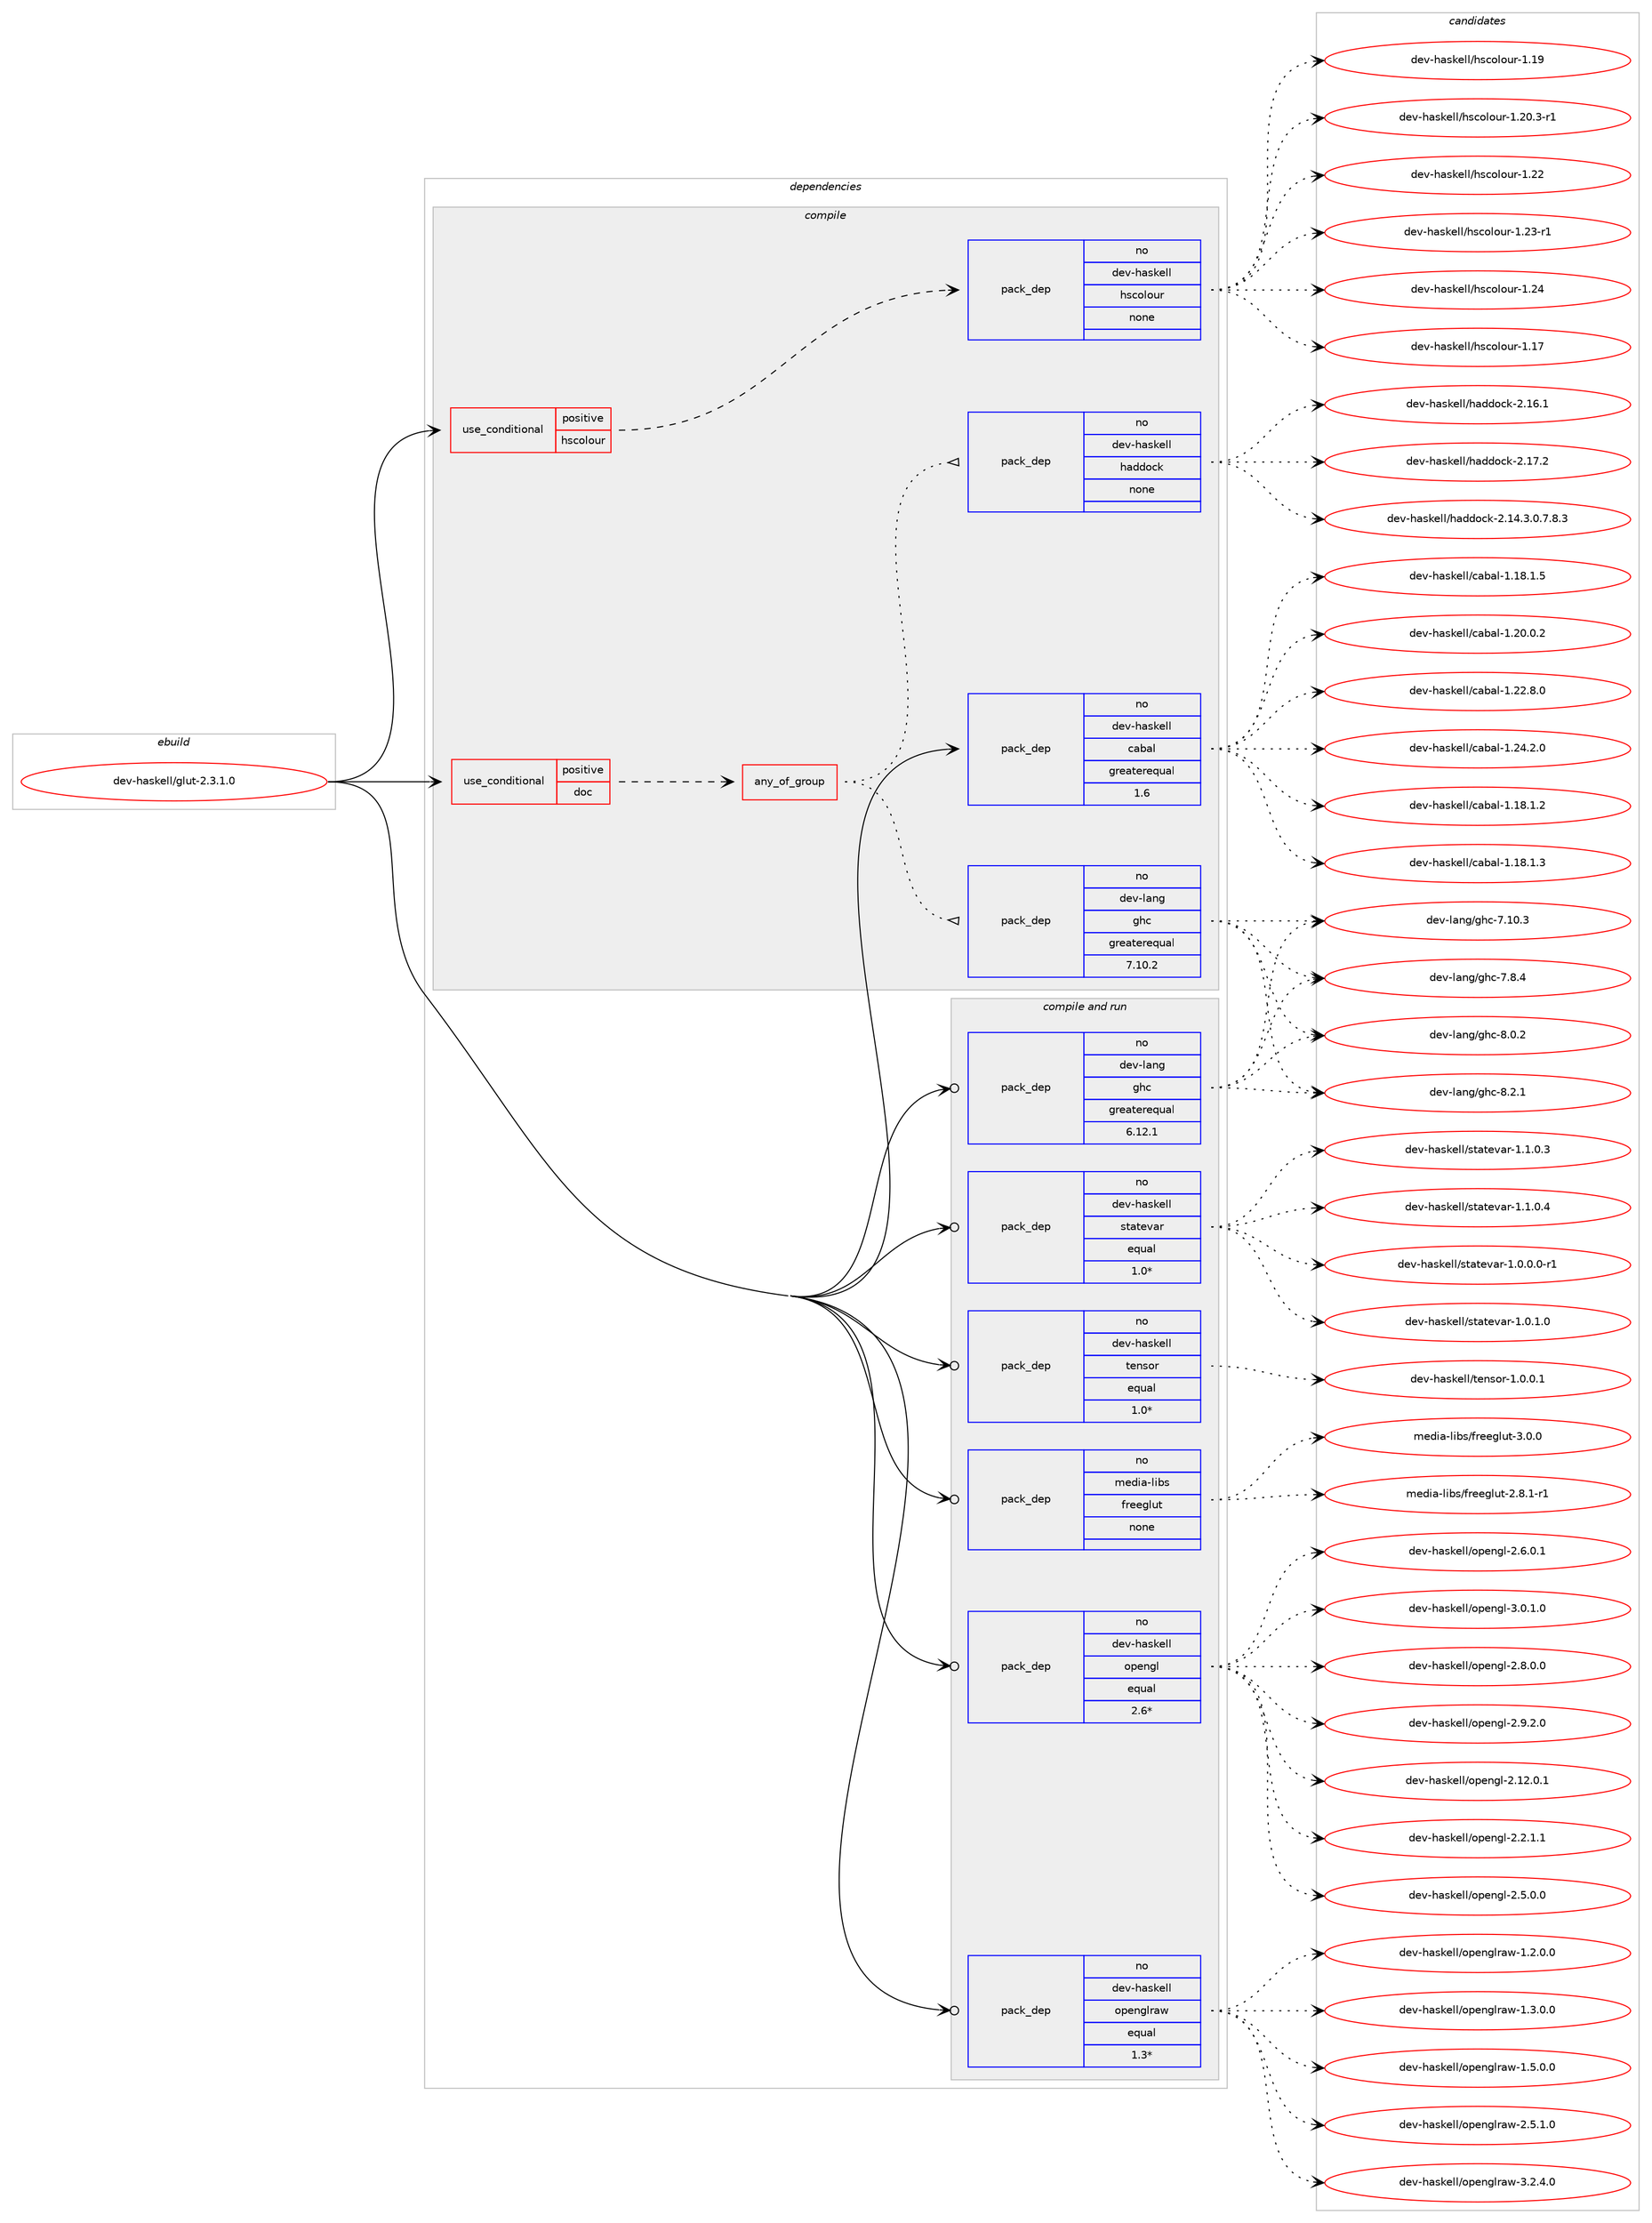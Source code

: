digraph prolog {

# *************
# Graph options
# *************

newrank=true;
concentrate=true;
compound=true;
graph [rankdir=LR,fontname=Helvetica,fontsize=10,ranksep=1.5];#, ranksep=2.5, nodesep=0.2];
edge  [arrowhead=vee];
node  [fontname=Helvetica,fontsize=10];

# **********
# The ebuild
# **********

subgraph cluster_leftcol {
color=gray;
rank=same;
label=<<i>ebuild</i>>;
id [label="dev-haskell/glut-2.3.1.0", color=red, width=4, href="../dev-haskell/glut-2.3.1.0.svg"];
}

# ****************
# The dependencies
# ****************

subgraph cluster_midcol {
color=gray;
label=<<i>dependencies</i>>;
subgraph cluster_compile {
fillcolor="#eeeeee";
style=filled;
label=<<i>compile</i>>;
subgraph cond19013 {
dependency81301 [label=<<TABLE BORDER="0" CELLBORDER="1" CELLSPACING="0" CELLPADDING="4"><TR><TD ROWSPAN="3" CELLPADDING="10">use_conditional</TD></TR><TR><TD>positive</TD></TR><TR><TD>doc</TD></TR></TABLE>>, shape=none, color=red];
subgraph any2055 {
dependency81302 [label=<<TABLE BORDER="0" CELLBORDER="1" CELLSPACING="0" CELLPADDING="4"><TR><TD CELLPADDING="10">any_of_group</TD></TR></TABLE>>, shape=none, color=red];subgraph pack60203 {
dependency81303 [label=<<TABLE BORDER="0" CELLBORDER="1" CELLSPACING="0" CELLPADDING="4" WIDTH="220"><TR><TD ROWSPAN="6" CELLPADDING="30">pack_dep</TD></TR><TR><TD WIDTH="110">no</TD></TR><TR><TD>dev-haskell</TD></TR><TR><TD>haddock</TD></TR><TR><TD>none</TD></TR><TR><TD></TD></TR></TABLE>>, shape=none, color=blue];
}
dependency81302:e -> dependency81303:w [weight=20,style="dotted",arrowhead="oinv"];
subgraph pack60204 {
dependency81304 [label=<<TABLE BORDER="0" CELLBORDER="1" CELLSPACING="0" CELLPADDING="4" WIDTH="220"><TR><TD ROWSPAN="6" CELLPADDING="30">pack_dep</TD></TR><TR><TD WIDTH="110">no</TD></TR><TR><TD>dev-lang</TD></TR><TR><TD>ghc</TD></TR><TR><TD>greaterequal</TD></TR><TR><TD>7.10.2</TD></TR></TABLE>>, shape=none, color=blue];
}
dependency81302:e -> dependency81304:w [weight=20,style="dotted",arrowhead="oinv"];
}
dependency81301:e -> dependency81302:w [weight=20,style="dashed",arrowhead="vee"];
}
id:e -> dependency81301:w [weight=20,style="solid",arrowhead="vee"];
subgraph cond19014 {
dependency81305 [label=<<TABLE BORDER="0" CELLBORDER="1" CELLSPACING="0" CELLPADDING="4"><TR><TD ROWSPAN="3" CELLPADDING="10">use_conditional</TD></TR><TR><TD>positive</TD></TR><TR><TD>hscolour</TD></TR></TABLE>>, shape=none, color=red];
subgraph pack60205 {
dependency81306 [label=<<TABLE BORDER="0" CELLBORDER="1" CELLSPACING="0" CELLPADDING="4" WIDTH="220"><TR><TD ROWSPAN="6" CELLPADDING="30">pack_dep</TD></TR><TR><TD WIDTH="110">no</TD></TR><TR><TD>dev-haskell</TD></TR><TR><TD>hscolour</TD></TR><TR><TD>none</TD></TR><TR><TD></TD></TR></TABLE>>, shape=none, color=blue];
}
dependency81305:e -> dependency81306:w [weight=20,style="dashed",arrowhead="vee"];
}
id:e -> dependency81305:w [weight=20,style="solid",arrowhead="vee"];
subgraph pack60206 {
dependency81307 [label=<<TABLE BORDER="0" CELLBORDER="1" CELLSPACING="0" CELLPADDING="4" WIDTH="220"><TR><TD ROWSPAN="6" CELLPADDING="30">pack_dep</TD></TR><TR><TD WIDTH="110">no</TD></TR><TR><TD>dev-haskell</TD></TR><TR><TD>cabal</TD></TR><TR><TD>greaterequal</TD></TR><TR><TD>1.6</TD></TR></TABLE>>, shape=none, color=blue];
}
id:e -> dependency81307:w [weight=20,style="solid",arrowhead="vee"];
}
subgraph cluster_compileandrun {
fillcolor="#eeeeee";
style=filled;
label=<<i>compile and run</i>>;
subgraph pack60207 {
dependency81308 [label=<<TABLE BORDER="0" CELLBORDER="1" CELLSPACING="0" CELLPADDING="4" WIDTH="220"><TR><TD ROWSPAN="6" CELLPADDING="30">pack_dep</TD></TR><TR><TD WIDTH="110">no</TD></TR><TR><TD>dev-haskell</TD></TR><TR><TD>opengl</TD></TR><TR><TD>equal</TD></TR><TR><TD>2.6*</TD></TR></TABLE>>, shape=none, color=blue];
}
id:e -> dependency81308:w [weight=20,style="solid",arrowhead="odotvee"];
subgraph pack60208 {
dependency81309 [label=<<TABLE BORDER="0" CELLBORDER="1" CELLSPACING="0" CELLPADDING="4" WIDTH="220"><TR><TD ROWSPAN="6" CELLPADDING="30">pack_dep</TD></TR><TR><TD WIDTH="110">no</TD></TR><TR><TD>dev-haskell</TD></TR><TR><TD>openglraw</TD></TR><TR><TD>equal</TD></TR><TR><TD>1.3*</TD></TR></TABLE>>, shape=none, color=blue];
}
id:e -> dependency81309:w [weight=20,style="solid",arrowhead="odotvee"];
subgraph pack60209 {
dependency81310 [label=<<TABLE BORDER="0" CELLBORDER="1" CELLSPACING="0" CELLPADDING="4" WIDTH="220"><TR><TD ROWSPAN="6" CELLPADDING="30">pack_dep</TD></TR><TR><TD WIDTH="110">no</TD></TR><TR><TD>dev-haskell</TD></TR><TR><TD>statevar</TD></TR><TR><TD>equal</TD></TR><TR><TD>1.0*</TD></TR></TABLE>>, shape=none, color=blue];
}
id:e -> dependency81310:w [weight=20,style="solid",arrowhead="odotvee"];
subgraph pack60210 {
dependency81311 [label=<<TABLE BORDER="0" CELLBORDER="1" CELLSPACING="0" CELLPADDING="4" WIDTH="220"><TR><TD ROWSPAN="6" CELLPADDING="30">pack_dep</TD></TR><TR><TD WIDTH="110">no</TD></TR><TR><TD>dev-haskell</TD></TR><TR><TD>tensor</TD></TR><TR><TD>equal</TD></TR><TR><TD>1.0*</TD></TR></TABLE>>, shape=none, color=blue];
}
id:e -> dependency81311:w [weight=20,style="solid",arrowhead="odotvee"];
subgraph pack60211 {
dependency81312 [label=<<TABLE BORDER="0" CELLBORDER="1" CELLSPACING="0" CELLPADDING="4" WIDTH="220"><TR><TD ROWSPAN="6" CELLPADDING="30">pack_dep</TD></TR><TR><TD WIDTH="110">no</TD></TR><TR><TD>dev-lang</TD></TR><TR><TD>ghc</TD></TR><TR><TD>greaterequal</TD></TR><TR><TD>6.12.1</TD></TR></TABLE>>, shape=none, color=blue];
}
id:e -> dependency81312:w [weight=20,style="solid",arrowhead="odotvee"];
subgraph pack60212 {
dependency81313 [label=<<TABLE BORDER="0" CELLBORDER="1" CELLSPACING="0" CELLPADDING="4" WIDTH="220"><TR><TD ROWSPAN="6" CELLPADDING="30">pack_dep</TD></TR><TR><TD WIDTH="110">no</TD></TR><TR><TD>media-libs</TD></TR><TR><TD>freeglut</TD></TR><TR><TD>none</TD></TR><TR><TD></TD></TR></TABLE>>, shape=none, color=blue];
}
id:e -> dependency81313:w [weight=20,style="solid",arrowhead="odotvee"];
}
subgraph cluster_run {
fillcolor="#eeeeee";
style=filled;
label=<<i>run</i>>;
}
}

# **************
# The candidates
# **************

subgraph cluster_choices {
rank=same;
color=gray;
label=<<i>candidates</i>>;

subgraph choice60203 {
color=black;
nodesep=1;
choice1001011184510497115107101108108471049710010011199107455046495246514648465546564651 [label="dev-haskell/haddock-2.14.3.0.7.8.3", color=red, width=4,href="../dev-haskell/haddock-2.14.3.0.7.8.3.svg"];
choice100101118451049711510710110810847104971001001119910745504649544649 [label="dev-haskell/haddock-2.16.1", color=red, width=4,href="../dev-haskell/haddock-2.16.1.svg"];
choice100101118451049711510710110810847104971001001119910745504649554650 [label="dev-haskell/haddock-2.17.2", color=red, width=4,href="../dev-haskell/haddock-2.17.2.svg"];
dependency81303:e -> choice1001011184510497115107101108108471049710010011199107455046495246514648465546564651:w [style=dotted,weight="100"];
dependency81303:e -> choice100101118451049711510710110810847104971001001119910745504649544649:w [style=dotted,weight="100"];
dependency81303:e -> choice100101118451049711510710110810847104971001001119910745504649554650:w [style=dotted,weight="100"];
}
subgraph choice60204 {
color=black;
nodesep=1;
choice1001011184510897110103471031049945554649484651 [label="dev-lang/ghc-7.10.3", color=red, width=4,href="../dev-lang/ghc-7.10.3.svg"];
choice10010111845108971101034710310499455546564652 [label="dev-lang/ghc-7.8.4", color=red, width=4,href="../dev-lang/ghc-7.8.4.svg"];
choice10010111845108971101034710310499455646484650 [label="dev-lang/ghc-8.0.2", color=red, width=4,href="../dev-lang/ghc-8.0.2.svg"];
choice10010111845108971101034710310499455646504649 [label="dev-lang/ghc-8.2.1", color=red, width=4,href="../dev-lang/ghc-8.2.1.svg"];
dependency81304:e -> choice1001011184510897110103471031049945554649484651:w [style=dotted,weight="100"];
dependency81304:e -> choice10010111845108971101034710310499455546564652:w [style=dotted,weight="100"];
dependency81304:e -> choice10010111845108971101034710310499455646484650:w [style=dotted,weight="100"];
dependency81304:e -> choice10010111845108971101034710310499455646504649:w [style=dotted,weight="100"];
}
subgraph choice60205 {
color=black;
nodesep=1;
choice100101118451049711510710110810847104115991111081111171144549464955 [label="dev-haskell/hscolour-1.17", color=red, width=4,href="../dev-haskell/hscolour-1.17.svg"];
choice100101118451049711510710110810847104115991111081111171144549464957 [label="dev-haskell/hscolour-1.19", color=red, width=4,href="../dev-haskell/hscolour-1.19.svg"];
choice10010111845104971151071011081084710411599111108111117114454946504846514511449 [label="dev-haskell/hscolour-1.20.3-r1", color=red, width=4,href="../dev-haskell/hscolour-1.20.3-r1.svg"];
choice100101118451049711510710110810847104115991111081111171144549465050 [label="dev-haskell/hscolour-1.22", color=red, width=4,href="../dev-haskell/hscolour-1.22.svg"];
choice1001011184510497115107101108108471041159911110811111711445494650514511449 [label="dev-haskell/hscolour-1.23-r1", color=red, width=4,href="../dev-haskell/hscolour-1.23-r1.svg"];
choice100101118451049711510710110810847104115991111081111171144549465052 [label="dev-haskell/hscolour-1.24", color=red, width=4,href="../dev-haskell/hscolour-1.24.svg"];
dependency81306:e -> choice100101118451049711510710110810847104115991111081111171144549464955:w [style=dotted,weight="100"];
dependency81306:e -> choice100101118451049711510710110810847104115991111081111171144549464957:w [style=dotted,weight="100"];
dependency81306:e -> choice10010111845104971151071011081084710411599111108111117114454946504846514511449:w [style=dotted,weight="100"];
dependency81306:e -> choice100101118451049711510710110810847104115991111081111171144549465050:w [style=dotted,weight="100"];
dependency81306:e -> choice1001011184510497115107101108108471041159911110811111711445494650514511449:w [style=dotted,weight="100"];
dependency81306:e -> choice100101118451049711510710110810847104115991111081111171144549465052:w [style=dotted,weight="100"];
}
subgraph choice60206 {
color=black;
nodesep=1;
choice10010111845104971151071011081084799979897108454946495646494650 [label="dev-haskell/cabal-1.18.1.2", color=red, width=4,href="../dev-haskell/cabal-1.18.1.2.svg"];
choice10010111845104971151071011081084799979897108454946495646494651 [label="dev-haskell/cabal-1.18.1.3", color=red, width=4,href="../dev-haskell/cabal-1.18.1.3.svg"];
choice10010111845104971151071011081084799979897108454946495646494653 [label="dev-haskell/cabal-1.18.1.5", color=red, width=4,href="../dev-haskell/cabal-1.18.1.5.svg"];
choice10010111845104971151071011081084799979897108454946504846484650 [label="dev-haskell/cabal-1.20.0.2", color=red, width=4,href="../dev-haskell/cabal-1.20.0.2.svg"];
choice10010111845104971151071011081084799979897108454946505046564648 [label="dev-haskell/cabal-1.22.8.0", color=red, width=4,href="../dev-haskell/cabal-1.22.8.0.svg"];
choice10010111845104971151071011081084799979897108454946505246504648 [label="dev-haskell/cabal-1.24.2.0", color=red, width=4,href="../dev-haskell/cabal-1.24.2.0.svg"];
dependency81307:e -> choice10010111845104971151071011081084799979897108454946495646494650:w [style=dotted,weight="100"];
dependency81307:e -> choice10010111845104971151071011081084799979897108454946495646494651:w [style=dotted,weight="100"];
dependency81307:e -> choice10010111845104971151071011081084799979897108454946495646494653:w [style=dotted,weight="100"];
dependency81307:e -> choice10010111845104971151071011081084799979897108454946504846484650:w [style=dotted,weight="100"];
dependency81307:e -> choice10010111845104971151071011081084799979897108454946505046564648:w [style=dotted,weight="100"];
dependency81307:e -> choice10010111845104971151071011081084799979897108454946505246504648:w [style=dotted,weight="100"];
}
subgraph choice60207 {
color=black;
nodesep=1;
choice100101118451049711510710110810847111112101110103108455046495046484649 [label="dev-haskell/opengl-2.12.0.1", color=red, width=4,href="../dev-haskell/opengl-2.12.0.1.svg"];
choice1001011184510497115107101108108471111121011101031084550465046494649 [label="dev-haskell/opengl-2.2.1.1", color=red, width=4,href="../dev-haskell/opengl-2.2.1.1.svg"];
choice1001011184510497115107101108108471111121011101031084550465346484648 [label="dev-haskell/opengl-2.5.0.0", color=red, width=4,href="../dev-haskell/opengl-2.5.0.0.svg"];
choice1001011184510497115107101108108471111121011101031084550465446484649 [label="dev-haskell/opengl-2.6.0.1", color=red, width=4,href="../dev-haskell/opengl-2.6.0.1.svg"];
choice1001011184510497115107101108108471111121011101031084550465646484648 [label="dev-haskell/opengl-2.8.0.0", color=red, width=4,href="../dev-haskell/opengl-2.8.0.0.svg"];
choice1001011184510497115107101108108471111121011101031084550465746504648 [label="dev-haskell/opengl-2.9.2.0", color=red, width=4,href="../dev-haskell/opengl-2.9.2.0.svg"];
choice1001011184510497115107101108108471111121011101031084551464846494648 [label="dev-haskell/opengl-3.0.1.0", color=red, width=4,href="../dev-haskell/opengl-3.0.1.0.svg"];
dependency81308:e -> choice100101118451049711510710110810847111112101110103108455046495046484649:w [style=dotted,weight="100"];
dependency81308:e -> choice1001011184510497115107101108108471111121011101031084550465046494649:w [style=dotted,weight="100"];
dependency81308:e -> choice1001011184510497115107101108108471111121011101031084550465346484648:w [style=dotted,weight="100"];
dependency81308:e -> choice1001011184510497115107101108108471111121011101031084550465446484649:w [style=dotted,weight="100"];
dependency81308:e -> choice1001011184510497115107101108108471111121011101031084550465646484648:w [style=dotted,weight="100"];
dependency81308:e -> choice1001011184510497115107101108108471111121011101031084550465746504648:w [style=dotted,weight="100"];
dependency81308:e -> choice1001011184510497115107101108108471111121011101031084551464846494648:w [style=dotted,weight="100"];
}
subgraph choice60208 {
color=black;
nodesep=1;
choice100101118451049711510710110810847111112101110103108114971194549465046484648 [label="dev-haskell/openglraw-1.2.0.0", color=red, width=4,href="../dev-haskell/openglraw-1.2.0.0.svg"];
choice100101118451049711510710110810847111112101110103108114971194549465146484648 [label="dev-haskell/openglraw-1.3.0.0", color=red, width=4,href="../dev-haskell/openglraw-1.3.0.0.svg"];
choice100101118451049711510710110810847111112101110103108114971194549465346484648 [label="dev-haskell/openglraw-1.5.0.0", color=red, width=4,href="../dev-haskell/openglraw-1.5.0.0.svg"];
choice100101118451049711510710110810847111112101110103108114971194550465346494648 [label="dev-haskell/openglraw-2.5.1.0", color=red, width=4,href="../dev-haskell/openglraw-2.5.1.0.svg"];
choice100101118451049711510710110810847111112101110103108114971194551465046524648 [label="dev-haskell/openglraw-3.2.4.0", color=red, width=4,href="../dev-haskell/openglraw-3.2.4.0.svg"];
dependency81309:e -> choice100101118451049711510710110810847111112101110103108114971194549465046484648:w [style=dotted,weight="100"];
dependency81309:e -> choice100101118451049711510710110810847111112101110103108114971194549465146484648:w [style=dotted,weight="100"];
dependency81309:e -> choice100101118451049711510710110810847111112101110103108114971194549465346484648:w [style=dotted,weight="100"];
dependency81309:e -> choice100101118451049711510710110810847111112101110103108114971194550465346494648:w [style=dotted,weight="100"];
dependency81309:e -> choice100101118451049711510710110810847111112101110103108114971194551465046524648:w [style=dotted,weight="100"];
}
subgraph choice60209 {
color=black;
nodesep=1;
choice100101118451049711510710110810847115116971161011189711445494648464846484511449 [label="dev-haskell/statevar-1.0.0.0-r1", color=red, width=4,href="../dev-haskell/statevar-1.0.0.0-r1.svg"];
choice10010111845104971151071011081084711511697116101118971144549464846494648 [label="dev-haskell/statevar-1.0.1.0", color=red, width=4,href="../dev-haskell/statevar-1.0.1.0.svg"];
choice10010111845104971151071011081084711511697116101118971144549464946484651 [label="dev-haskell/statevar-1.1.0.3", color=red, width=4,href="../dev-haskell/statevar-1.1.0.3.svg"];
choice10010111845104971151071011081084711511697116101118971144549464946484652 [label="dev-haskell/statevar-1.1.0.4", color=red, width=4,href="../dev-haskell/statevar-1.1.0.4.svg"];
dependency81310:e -> choice100101118451049711510710110810847115116971161011189711445494648464846484511449:w [style=dotted,weight="100"];
dependency81310:e -> choice10010111845104971151071011081084711511697116101118971144549464846494648:w [style=dotted,weight="100"];
dependency81310:e -> choice10010111845104971151071011081084711511697116101118971144549464946484651:w [style=dotted,weight="100"];
dependency81310:e -> choice10010111845104971151071011081084711511697116101118971144549464946484652:w [style=dotted,weight="100"];
}
subgraph choice60210 {
color=black;
nodesep=1;
choice1001011184510497115107101108108471161011101151111144549464846484649 [label="dev-haskell/tensor-1.0.0.1", color=red, width=4,href="../dev-haskell/tensor-1.0.0.1.svg"];
dependency81311:e -> choice1001011184510497115107101108108471161011101151111144549464846484649:w [style=dotted,weight="100"];
}
subgraph choice60211 {
color=black;
nodesep=1;
choice1001011184510897110103471031049945554649484651 [label="dev-lang/ghc-7.10.3", color=red, width=4,href="../dev-lang/ghc-7.10.3.svg"];
choice10010111845108971101034710310499455546564652 [label="dev-lang/ghc-7.8.4", color=red, width=4,href="../dev-lang/ghc-7.8.4.svg"];
choice10010111845108971101034710310499455646484650 [label="dev-lang/ghc-8.0.2", color=red, width=4,href="../dev-lang/ghc-8.0.2.svg"];
choice10010111845108971101034710310499455646504649 [label="dev-lang/ghc-8.2.1", color=red, width=4,href="../dev-lang/ghc-8.2.1.svg"];
dependency81312:e -> choice1001011184510897110103471031049945554649484651:w [style=dotted,weight="100"];
dependency81312:e -> choice10010111845108971101034710310499455546564652:w [style=dotted,weight="100"];
dependency81312:e -> choice10010111845108971101034710310499455646484650:w [style=dotted,weight="100"];
dependency81312:e -> choice10010111845108971101034710310499455646504649:w [style=dotted,weight="100"];
}
subgraph choice60212 {
color=black;
nodesep=1;
choice109101100105974510810598115471021141011011031081171164550465646494511449 [label="media-libs/freeglut-2.8.1-r1", color=red, width=4,href="../media-libs/freeglut-2.8.1-r1.svg"];
choice10910110010597451081059811547102114101101103108117116455146484648 [label="media-libs/freeglut-3.0.0", color=red, width=4,href="../media-libs/freeglut-3.0.0.svg"];
dependency81313:e -> choice109101100105974510810598115471021141011011031081171164550465646494511449:w [style=dotted,weight="100"];
dependency81313:e -> choice10910110010597451081059811547102114101101103108117116455146484648:w [style=dotted,weight="100"];
}
}

}
